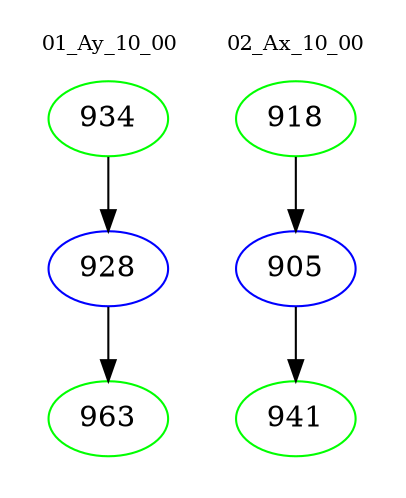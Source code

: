 digraph{
subgraph cluster_0 {
color = white
label = "01_Ay_10_00";
fontsize=10;
T0_934 [label="934", color="green"]
T0_934 -> T0_928 [color="black"]
T0_928 [label="928", color="blue"]
T0_928 -> T0_963 [color="black"]
T0_963 [label="963", color="green"]
}
subgraph cluster_1 {
color = white
label = "02_Ax_10_00";
fontsize=10;
T1_918 [label="918", color="green"]
T1_918 -> T1_905 [color="black"]
T1_905 [label="905", color="blue"]
T1_905 -> T1_941 [color="black"]
T1_941 [label="941", color="green"]
}
}
